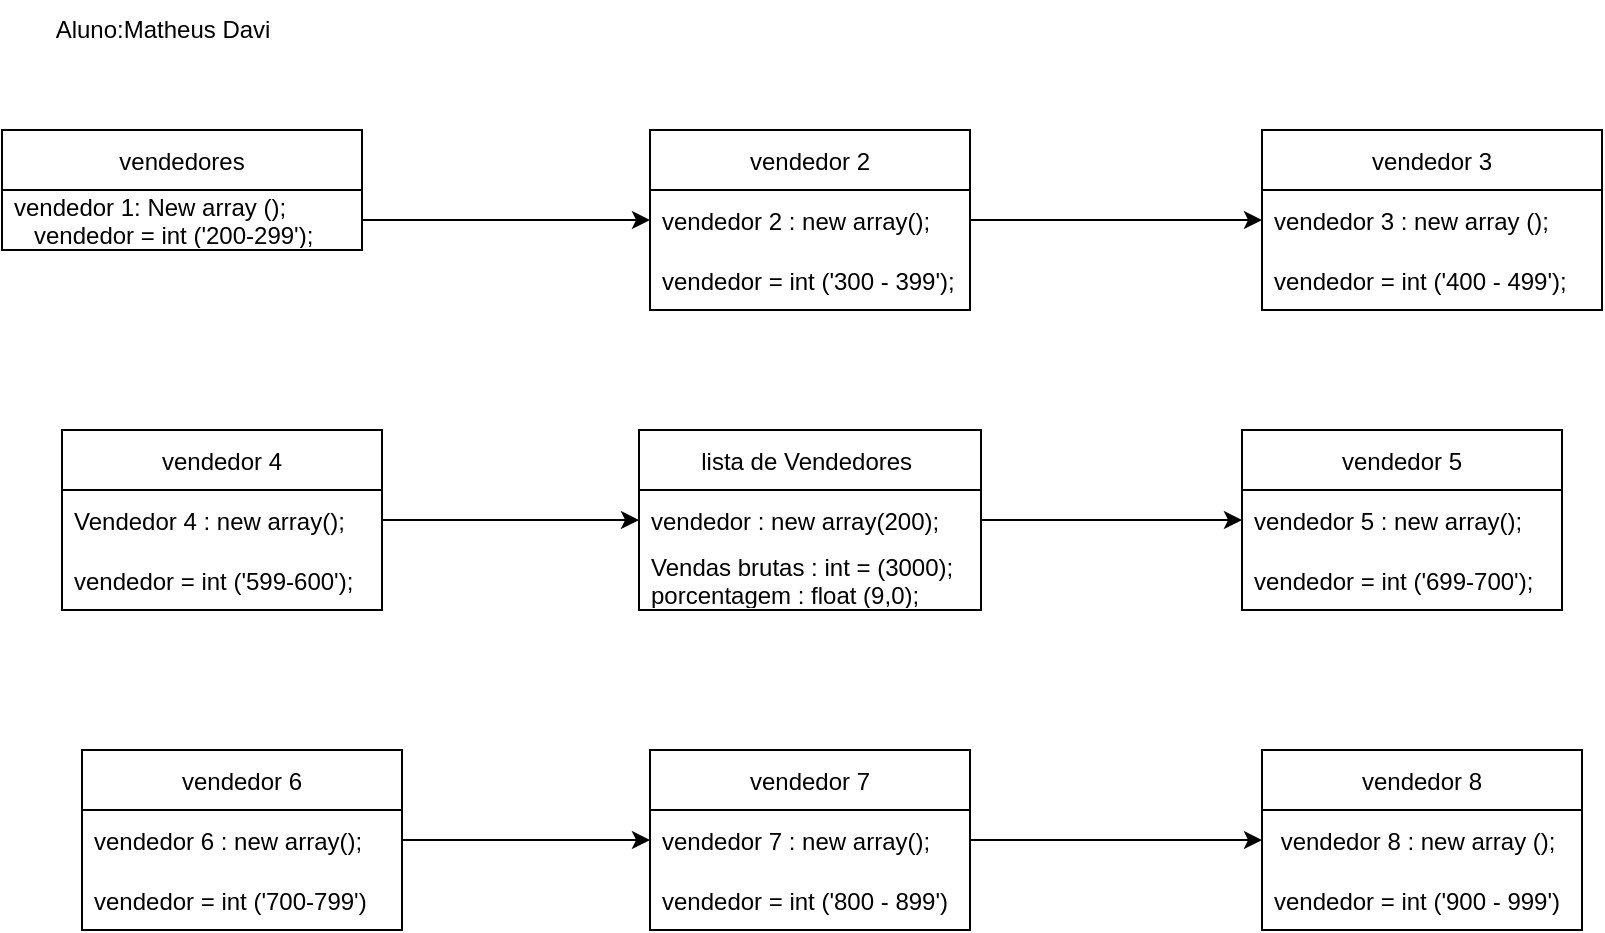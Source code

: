 <mxfile version="20.4.0" type="github">
  <diagram id="hnyBjceNm_G6Duu9VV6d" name="Página-1">
    <mxGraphModel dx="1138" dy="603" grid="1" gridSize="10" guides="1" tooltips="1" connect="1" arrows="1" fold="1" page="1" pageScale="1" pageWidth="827" pageHeight="1169" math="0" shadow="0">
      <root>
        <mxCell id="0" />
        <mxCell id="1" parent="0" />
        <mxCell id="tNnkSR3QA8XLn19xfvzL-1" value="Aluno:Matheus Davi" style="text;html=1;align=center;verticalAlign=middle;resizable=0;points=[];autosize=1;strokeColor=none;fillColor=none;" parent="1" vertex="1">
          <mxGeometry x="25" y="15" width="130" height="30" as="geometry" />
        </mxCell>
        <mxCell id="tNnkSR3QA8XLn19xfvzL-42" value="" style="edgeStyle=orthogonalEdgeStyle;rounded=0;orthogonalLoop=1;jettySize=auto;html=1;startArrow=none;" parent="1" source="tNnkSR3QA8XLn19xfvzL-5" target="tNnkSR3QA8XLn19xfvzL-9" edge="1">
          <mxGeometry relative="1" as="geometry">
            <mxPoint x="260" y="110" as="targetPoint" />
          </mxGeometry>
        </mxCell>
        <mxCell id="tNnkSR3QA8XLn19xfvzL-4" value=" vendedores " style="swimlane;fontStyle=0;childLayout=stackLayout;horizontal=1;startSize=30;horizontalStack=0;resizeParent=1;resizeParentMax=0;resizeLast=0;collapsible=1;marginBottom=0;" parent="1" vertex="1">
          <mxGeometry x="10" y="80" width="180" height="60" as="geometry" />
        </mxCell>
        <mxCell id="tNnkSR3QA8XLn19xfvzL-47" value="" style="edgeStyle=orthogonalEdgeStyle;rounded=0;orthogonalLoop=1;jettySize=auto;html=1;" parent="1" source="tNnkSR3QA8XLn19xfvzL-8" edge="1">
          <mxGeometry relative="1" as="geometry">
            <mxPoint x="640" y="125" as="targetPoint" />
          </mxGeometry>
        </mxCell>
        <mxCell id="tNnkSR3QA8XLn19xfvzL-8" value="vendedor 2" style="swimlane;fontStyle=0;childLayout=stackLayout;horizontal=1;startSize=30;horizontalStack=0;resizeParent=1;resizeParentMax=0;resizeLast=0;collapsible=1;marginBottom=0;" parent="1" vertex="1">
          <mxGeometry x="334" y="80" width="160" height="90" as="geometry" />
        </mxCell>
        <mxCell id="tNnkSR3QA8XLn19xfvzL-9" value="vendedor 2 : new array();" style="text;strokeColor=none;fillColor=none;align=left;verticalAlign=middle;spacingLeft=4;spacingRight=4;overflow=hidden;points=[[0,0.5],[1,0.5]];portConstraint=eastwest;rotatable=0;" parent="tNnkSR3QA8XLn19xfvzL-8" vertex="1">
          <mxGeometry y="30" width="160" height="30" as="geometry" />
        </mxCell>
        <mxCell id="tNnkSR3QA8XLn19xfvzL-11" value="vendedor = int (&#39;300 - 399&#39;);" style="text;strokeColor=none;fillColor=none;align=left;verticalAlign=middle;spacingLeft=4;spacingRight=4;overflow=hidden;points=[[0,0.5],[1,0.5]];portConstraint=eastwest;rotatable=0;" parent="tNnkSR3QA8XLn19xfvzL-8" vertex="1">
          <mxGeometry y="60" width="160" height="30" as="geometry" />
        </mxCell>
        <mxCell id="tNnkSR3QA8XLn19xfvzL-12" value="vendedor 3" style="swimlane;fontStyle=0;childLayout=stackLayout;horizontal=1;startSize=30;horizontalStack=0;resizeParent=1;resizeParentMax=0;resizeLast=0;collapsible=1;marginBottom=0;" parent="1" vertex="1">
          <mxGeometry x="640" y="80" width="170" height="90" as="geometry" />
        </mxCell>
        <mxCell id="tNnkSR3QA8XLn19xfvzL-13" value="vendedor 3 : new array ();" style="text;strokeColor=none;fillColor=none;align=left;verticalAlign=middle;spacingLeft=4;spacingRight=4;overflow=hidden;points=[[0,0.5],[1,0.5]];portConstraint=eastwest;rotatable=0;" parent="tNnkSR3QA8XLn19xfvzL-12" vertex="1">
          <mxGeometry y="30" width="170" height="30" as="geometry" />
        </mxCell>
        <mxCell id="tNnkSR3QA8XLn19xfvzL-14" value="vendedor = int (&#39;400 - 499&#39;);" style="text;strokeColor=none;fillColor=none;align=left;verticalAlign=middle;spacingLeft=4;spacingRight=4;overflow=hidden;points=[[0,0.5],[1,0.5]];portConstraint=eastwest;rotatable=0;" parent="tNnkSR3QA8XLn19xfvzL-12" vertex="1">
          <mxGeometry y="60" width="170" height="30" as="geometry" />
        </mxCell>
        <mxCell id="tNnkSR3QA8XLn19xfvzL-49" value="" style="edgeStyle=orthogonalEdgeStyle;rounded=0;orthogonalLoop=1;jettySize=auto;html=1;entryX=0;entryY=0.5;entryDx=0;entryDy=0;" parent="1" source="tNnkSR3QA8XLn19xfvzL-16" target="tNnkSR3QA8XLn19xfvzL-21" edge="1">
          <mxGeometry relative="1" as="geometry">
            <mxPoint x="320" y="275" as="targetPoint" />
          </mxGeometry>
        </mxCell>
        <mxCell id="tNnkSR3QA8XLn19xfvzL-16" value="vendedor 4" style="swimlane;fontStyle=0;childLayout=stackLayout;horizontal=1;startSize=30;horizontalStack=0;resizeParent=1;resizeParentMax=0;resizeLast=0;collapsible=1;marginBottom=0;" parent="1" vertex="1">
          <mxGeometry x="40" y="230" width="160" height="90" as="geometry" />
        </mxCell>
        <mxCell id="tNnkSR3QA8XLn19xfvzL-18" value="Vendedor 4 : new array();" style="text;strokeColor=none;fillColor=none;align=left;verticalAlign=middle;spacingLeft=4;spacingRight=4;overflow=hidden;points=[[0,0.5],[1,0.5]];portConstraint=eastwest;rotatable=0;" parent="tNnkSR3QA8XLn19xfvzL-16" vertex="1">
          <mxGeometry y="30" width="160" height="30" as="geometry" />
        </mxCell>
        <mxCell id="tNnkSR3QA8XLn19xfvzL-19" value="vendedor = int (&#39;599-600&#39;);" style="text;strokeColor=none;fillColor=none;align=left;verticalAlign=middle;spacingLeft=4;spacingRight=4;overflow=hidden;points=[[0,0.5],[1,0.5]];portConstraint=eastwest;rotatable=0;" parent="tNnkSR3QA8XLn19xfvzL-16" vertex="1">
          <mxGeometry y="60" width="160" height="30" as="geometry" />
        </mxCell>
        <mxCell id="tNnkSR3QA8XLn19xfvzL-51" value="" style="edgeStyle=orthogonalEdgeStyle;rounded=0;orthogonalLoop=1;jettySize=auto;html=1;entryX=0;entryY=0.5;entryDx=0;entryDy=0;" parent="1" source="tNnkSR3QA8XLn19xfvzL-20" target="tNnkSR3QA8XLn19xfvzL-26" edge="1">
          <mxGeometry relative="1" as="geometry">
            <mxPoint x="625" y="275" as="targetPoint" />
          </mxGeometry>
        </mxCell>
        <mxCell id="tNnkSR3QA8XLn19xfvzL-20" value="lista de Vendedores " style="swimlane;fontStyle=0;childLayout=stackLayout;horizontal=1;startSize=30;horizontalStack=0;resizeParent=1;resizeParentMax=0;resizeLast=0;collapsible=1;marginBottom=0;" parent="1" vertex="1">
          <mxGeometry x="328.5" y="230" width="171" height="90" as="geometry" />
        </mxCell>
        <mxCell id="tNnkSR3QA8XLn19xfvzL-21" value="vendedor : new array(200);" style="text;strokeColor=none;fillColor=none;align=left;verticalAlign=middle;spacingLeft=4;spacingRight=4;overflow=hidden;points=[[0,0.5],[1,0.5]];portConstraint=eastwest;rotatable=0;" parent="tNnkSR3QA8XLn19xfvzL-20" vertex="1">
          <mxGeometry y="30" width="171" height="30" as="geometry" />
        </mxCell>
        <mxCell id="tNnkSR3QA8XLn19xfvzL-22" value="Vendas brutas : int = (3000);&#xa;porcentagem : float (9,0);" style="text;strokeColor=none;fillColor=none;align=left;verticalAlign=middle;spacingLeft=4;spacingRight=4;overflow=hidden;points=[[0,0.5],[1,0.5]];portConstraint=eastwest;rotatable=0;" parent="tNnkSR3QA8XLn19xfvzL-20" vertex="1">
          <mxGeometry y="60" width="171" height="30" as="geometry" />
        </mxCell>
        <mxCell id="tNnkSR3QA8XLn19xfvzL-24" value="vendedor 5" style="swimlane;fontStyle=0;childLayout=stackLayout;horizontal=1;startSize=30;horizontalStack=0;resizeParent=1;resizeParentMax=0;resizeLast=0;collapsible=1;marginBottom=0;" parent="1" vertex="1">
          <mxGeometry x="630" y="230" width="160" height="90" as="geometry" />
        </mxCell>
        <mxCell id="tNnkSR3QA8XLn19xfvzL-26" value="vendedor 5 : new array();" style="text;strokeColor=none;fillColor=none;align=left;verticalAlign=middle;spacingLeft=4;spacingRight=4;overflow=hidden;points=[[0,0.5],[1,0.5]];portConstraint=eastwest;rotatable=0;" parent="tNnkSR3QA8XLn19xfvzL-24" vertex="1">
          <mxGeometry y="30" width="160" height="30" as="geometry" />
        </mxCell>
        <mxCell id="tNnkSR3QA8XLn19xfvzL-27" value="vendedor = int (&#39;699-700&#39;);" style="text;strokeColor=none;fillColor=none;align=left;verticalAlign=middle;spacingLeft=4;spacingRight=4;overflow=hidden;points=[[0,0.5],[1,0.5]];portConstraint=eastwest;rotatable=0;" parent="tNnkSR3QA8XLn19xfvzL-24" vertex="1">
          <mxGeometry y="60" width="160" height="30" as="geometry" />
        </mxCell>
        <mxCell id="tNnkSR3QA8XLn19xfvzL-53" value="" style="edgeStyle=orthogonalEdgeStyle;rounded=0;orthogonalLoop=1;jettySize=auto;html=1;entryX=0;entryY=0.5;entryDx=0;entryDy=0;" parent="1" source="tNnkSR3QA8XLn19xfvzL-28" target="tNnkSR3QA8XLn19xfvzL-33" edge="1">
          <mxGeometry relative="1" as="geometry">
            <mxPoint x="330" y="435" as="targetPoint" />
          </mxGeometry>
        </mxCell>
        <mxCell id="tNnkSR3QA8XLn19xfvzL-28" value="vendedor 6" style="swimlane;fontStyle=0;childLayout=stackLayout;horizontal=1;startSize=30;horizontalStack=0;resizeParent=1;resizeParentMax=0;resizeLast=0;collapsible=1;marginBottom=0;" parent="1" vertex="1">
          <mxGeometry x="50" y="390" width="160" height="90" as="geometry" />
        </mxCell>
        <mxCell id="tNnkSR3QA8XLn19xfvzL-29" value="vendedor 6 : new array();" style="text;strokeColor=none;fillColor=none;align=left;verticalAlign=middle;spacingLeft=4;spacingRight=4;overflow=hidden;points=[[0,0.5],[1,0.5]];portConstraint=eastwest;rotatable=0;" parent="tNnkSR3QA8XLn19xfvzL-28" vertex="1">
          <mxGeometry y="30" width="160" height="30" as="geometry" />
        </mxCell>
        <mxCell id="tNnkSR3QA8XLn19xfvzL-30" value="vendedor = int (&#39;700-799&#39;)" style="text;strokeColor=none;fillColor=none;align=left;verticalAlign=middle;spacingLeft=4;spacingRight=4;overflow=hidden;points=[[0,0.5],[1,0.5]];portConstraint=eastwest;rotatable=0;" parent="tNnkSR3QA8XLn19xfvzL-28" vertex="1">
          <mxGeometry y="60" width="160" height="30" as="geometry" />
        </mxCell>
        <mxCell id="tNnkSR3QA8XLn19xfvzL-57" value="" style="edgeStyle=orthogonalEdgeStyle;rounded=0;orthogonalLoop=1;jettySize=auto;html=1;entryX=0;entryY=0.5;entryDx=0;entryDy=0;" parent="1" source="tNnkSR3QA8XLn19xfvzL-32" target="tNnkSR3QA8XLn19xfvzL-37" edge="1">
          <mxGeometry relative="1" as="geometry">
            <mxPoint x="614" y="435" as="targetPoint" />
            <Array as="points" />
          </mxGeometry>
        </mxCell>
        <mxCell id="tNnkSR3QA8XLn19xfvzL-32" value="vendedor 7" style="swimlane;fontStyle=0;childLayout=stackLayout;horizontal=1;startSize=30;horizontalStack=0;resizeParent=1;resizeParentMax=0;resizeLast=0;collapsible=1;marginBottom=0;" parent="1" vertex="1">
          <mxGeometry x="334" y="390" width="160" height="90" as="geometry" />
        </mxCell>
        <mxCell id="tNnkSR3QA8XLn19xfvzL-33" value="vendedor 7 : new array();" style="text;strokeColor=none;fillColor=none;align=left;verticalAlign=middle;spacingLeft=4;spacingRight=4;overflow=hidden;points=[[0,0.5],[1,0.5]];portConstraint=eastwest;rotatable=0;" parent="tNnkSR3QA8XLn19xfvzL-32" vertex="1">
          <mxGeometry y="30" width="160" height="30" as="geometry" />
        </mxCell>
        <mxCell id="tNnkSR3QA8XLn19xfvzL-34" value="vendedor = int (&#39;800 - 899&#39;)" style="text;strokeColor=none;fillColor=none;align=left;verticalAlign=middle;spacingLeft=4;spacingRight=4;overflow=hidden;points=[[0,0.5],[1,0.5]];portConstraint=eastwest;rotatable=0;" parent="tNnkSR3QA8XLn19xfvzL-32" vertex="1">
          <mxGeometry y="60" width="160" height="30" as="geometry" />
        </mxCell>
        <mxCell id="tNnkSR3QA8XLn19xfvzL-36" value="vendedor 8" style="swimlane;fontStyle=0;childLayout=stackLayout;horizontal=1;startSize=30;horizontalStack=0;resizeParent=1;resizeParentMax=0;resizeLast=0;collapsible=1;marginBottom=0;" parent="1" vertex="1">
          <mxGeometry x="640" y="390" width="160" height="90" as="geometry" />
        </mxCell>
        <mxCell id="tNnkSR3QA8XLn19xfvzL-37" value=" vendedor 8 : new array ();" style="text;strokeColor=none;fillColor=none;align=left;verticalAlign=middle;spacingLeft=4;spacingRight=4;overflow=hidden;points=[[0,0.5],[1,0.5]];portConstraint=eastwest;rotatable=0;" parent="tNnkSR3QA8XLn19xfvzL-36" vertex="1">
          <mxGeometry y="30" width="160" height="30" as="geometry" />
        </mxCell>
        <mxCell id="tNnkSR3QA8XLn19xfvzL-38" value="vendedor = int (&#39;900 - 999&#39;)" style="text;strokeColor=none;fillColor=none;align=left;verticalAlign=middle;spacingLeft=4;spacingRight=4;overflow=hidden;points=[[0,0.5],[1,0.5]];portConstraint=eastwest;rotatable=0;" parent="tNnkSR3QA8XLn19xfvzL-36" vertex="1">
          <mxGeometry y="60" width="160" height="30" as="geometry" />
        </mxCell>
        <mxCell id="tNnkSR3QA8XLn19xfvzL-5" value="vendedor 1: New array ();&#xa;   vendedor = int (&#39;200-299&#39;);" style="text;strokeColor=none;fillColor=none;align=left;verticalAlign=middle;spacingLeft=4;spacingRight=4;overflow=hidden;points=[[0,0.5],[1,0.5]];portConstraint=eastwest;rotatable=0;" parent="1" vertex="1">
          <mxGeometry x="10" y="110" width="180" height="30" as="geometry" />
        </mxCell>
      </root>
    </mxGraphModel>
  </diagram>
</mxfile>
